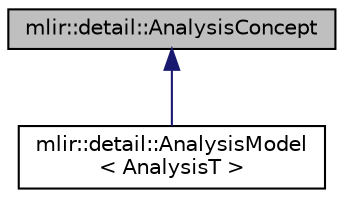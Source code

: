 digraph "mlir::detail::AnalysisConcept"
{
  bgcolor="transparent";
  edge [fontname="Helvetica",fontsize="10",labelfontname="Helvetica",labelfontsize="10"];
  node [fontname="Helvetica",fontsize="10",shape=record];
  Node0 [label="mlir::detail::AnalysisConcept",height=0.2,width=0.4,color="black", fillcolor="grey75", style="filled", fontcolor="black"];
  Node0 -> Node1 [dir="back",color="midnightblue",fontsize="10",style="solid",fontname="Helvetica"];
  Node1 [label="mlir::detail::AnalysisModel\l\< AnalysisT \>",height=0.2,width=0.4,color="black",URL="$structmlir_1_1detail_1_1AnalysisModel.html",tooltip="A derived analysis model used to hold a specific analysis object. "];
}
